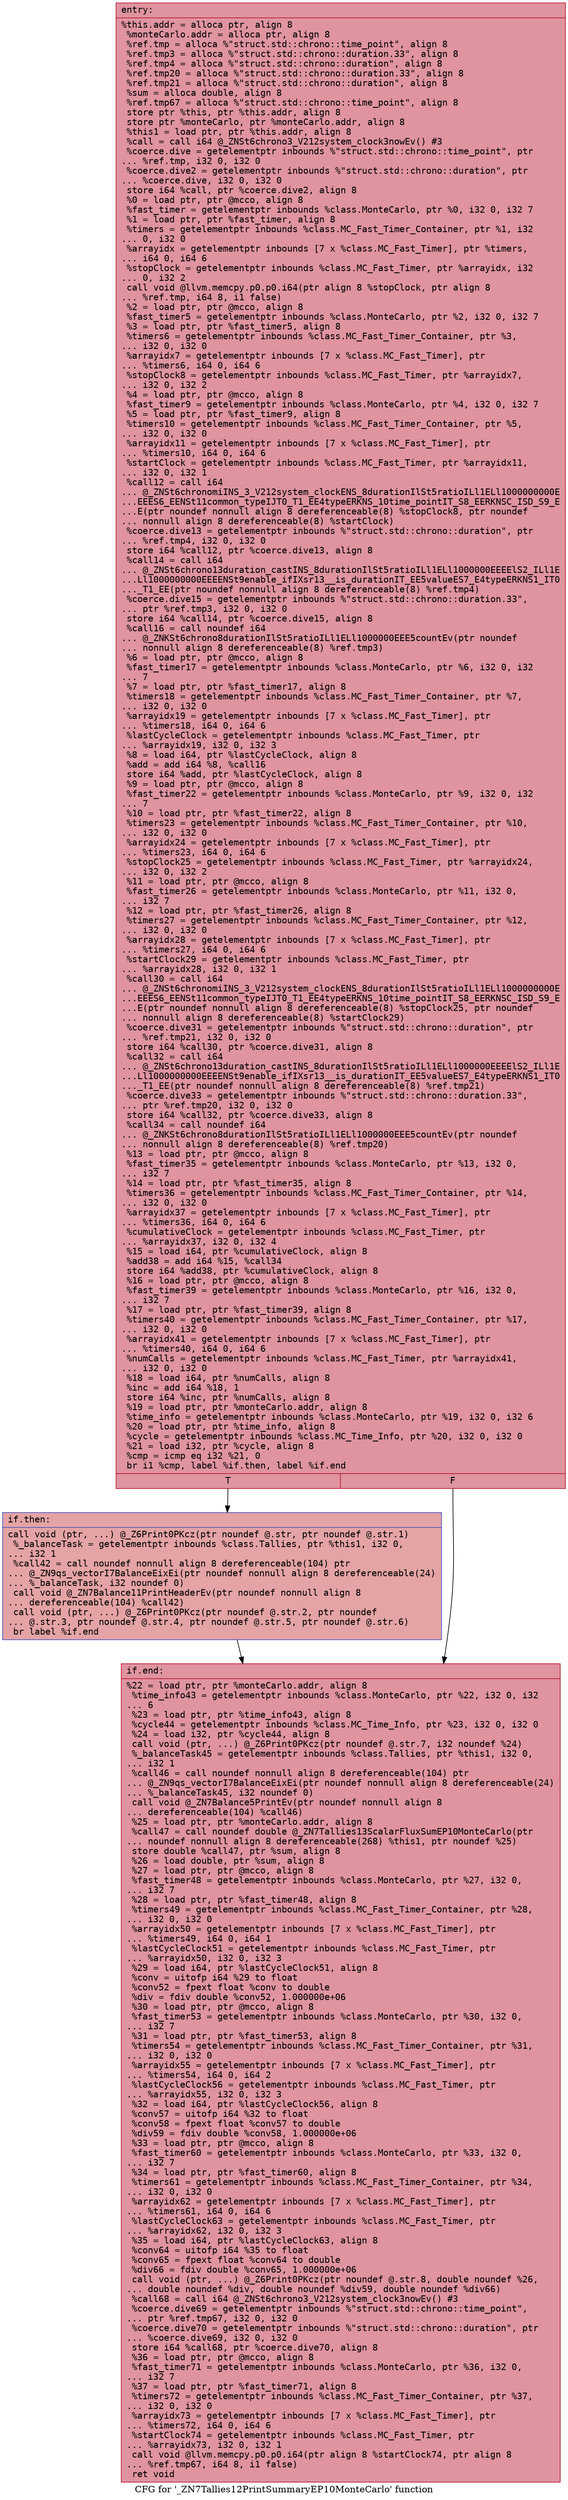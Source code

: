 digraph "CFG for '_ZN7Tallies12PrintSummaryEP10MonteCarlo' function" {
	label="CFG for '_ZN7Tallies12PrintSummaryEP10MonteCarlo' function";

	Node0x556c3c755b70 [shape=record,color="#b70d28ff", style=filled, fillcolor="#b70d2870" fontname="Courier",label="{entry:\l|  %this.addr = alloca ptr, align 8\l  %monteCarlo.addr = alloca ptr, align 8\l  %ref.tmp = alloca %\"struct.std::chrono::time_point\", align 8\l  %ref.tmp3 = alloca %\"struct.std::chrono::duration.33\", align 8\l  %ref.tmp4 = alloca %\"struct.std::chrono::duration\", align 8\l  %ref.tmp20 = alloca %\"struct.std::chrono::duration.33\", align 8\l  %ref.tmp21 = alloca %\"struct.std::chrono::duration\", align 8\l  %sum = alloca double, align 8\l  %ref.tmp67 = alloca %\"struct.std::chrono::time_point\", align 8\l  store ptr %this, ptr %this.addr, align 8\l  store ptr %monteCarlo, ptr %monteCarlo.addr, align 8\l  %this1 = load ptr, ptr %this.addr, align 8\l  %call = call i64 @_ZNSt6chrono3_V212system_clock3nowEv() #3\l  %coerce.dive = getelementptr inbounds %\"struct.std::chrono::time_point\", ptr\l... %ref.tmp, i32 0, i32 0\l  %coerce.dive2 = getelementptr inbounds %\"struct.std::chrono::duration\", ptr\l... %coerce.dive, i32 0, i32 0\l  store i64 %call, ptr %coerce.dive2, align 8\l  %0 = load ptr, ptr @mcco, align 8\l  %fast_timer = getelementptr inbounds %class.MonteCarlo, ptr %0, i32 0, i32 7\l  %1 = load ptr, ptr %fast_timer, align 8\l  %timers = getelementptr inbounds %class.MC_Fast_Timer_Container, ptr %1, i32\l... 0, i32 0\l  %arrayidx = getelementptr inbounds [7 x %class.MC_Fast_Timer], ptr %timers,\l... i64 0, i64 6\l  %stopClock = getelementptr inbounds %class.MC_Fast_Timer, ptr %arrayidx, i32\l... 0, i32 2\l  call void @llvm.memcpy.p0.p0.i64(ptr align 8 %stopClock, ptr align 8\l... %ref.tmp, i64 8, i1 false)\l  %2 = load ptr, ptr @mcco, align 8\l  %fast_timer5 = getelementptr inbounds %class.MonteCarlo, ptr %2, i32 0, i32 7\l  %3 = load ptr, ptr %fast_timer5, align 8\l  %timers6 = getelementptr inbounds %class.MC_Fast_Timer_Container, ptr %3,\l... i32 0, i32 0\l  %arrayidx7 = getelementptr inbounds [7 x %class.MC_Fast_Timer], ptr\l... %timers6, i64 0, i64 6\l  %stopClock8 = getelementptr inbounds %class.MC_Fast_Timer, ptr %arrayidx7,\l... i32 0, i32 2\l  %4 = load ptr, ptr @mcco, align 8\l  %fast_timer9 = getelementptr inbounds %class.MonteCarlo, ptr %4, i32 0, i32 7\l  %5 = load ptr, ptr %fast_timer9, align 8\l  %timers10 = getelementptr inbounds %class.MC_Fast_Timer_Container, ptr %5,\l... i32 0, i32 0\l  %arrayidx11 = getelementptr inbounds [7 x %class.MC_Fast_Timer], ptr\l... %timers10, i64 0, i64 6\l  %startClock = getelementptr inbounds %class.MC_Fast_Timer, ptr %arrayidx11,\l... i32 0, i32 1\l  %call12 = call i64\l... @_ZNSt6chronomiINS_3_V212system_clockENS_8durationIlSt5ratioILl1ELl1000000000E\l...EEES6_EENSt11common_typeIJT0_T1_EE4typeERKNS_10time_pointIT_S8_EERKNSC_ISD_S9_E\l...E(ptr noundef nonnull align 8 dereferenceable(8) %stopClock8, ptr noundef\l... nonnull align 8 dereferenceable(8) %startClock)\l  %coerce.dive13 = getelementptr inbounds %\"struct.std::chrono::duration\", ptr\l... %ref.tmp4, i32 0, i32 0\l  store i64 %call12, ptr %coerce.dive13, align 8\l  %call14 = call i64\l... @_ZNSt6chrono13duration_castINS_8durationIlSt5ratioILl1ELl1000000EEEElS2_ILl1E\l...Ll1000000000EEEENSt9enable_ifIXsr13__is_durationIT_EE5valueES7_E4typeERKNS1_IT0\l..._T1_EE(ptr noundef nonnull align 8 dereferenceable(8) %ref.tmp4)\l  %coerce.dive15 = getelementptr inbounds %\"struct.std::chrono::duration.33\",\l... ptr %ref.tmp3, i32 0, i32 0\l  store i64 %call14, ptr %coerce.dive15, align 8\l  %call16 = call noundef i64\l... @_ZNKSt6chrono8durationIlSt5ratioILl1ELl1000000EEE5countEv(ptr noundef\l... nonnull align 8 dereferenceable(8) %ref.tmp3)\l  %6 = load ptr, ptr @mcco, align 8\l  %fast_timer17 = getelementptr inbounds %class.MonteCarlo, ptr %6, i32 0, i32\l... 7\l  %7 = load ptr, ptr %fast_timer17, align 8\l  %timers18 = getelementptr inbounds %class.MC_Fast_Timer_Container, ptr %7,\l... i32 0, i32 0\l  %arrayidx19 = getelementptr inbounds [7 x %class.MC_Fast_Timer], ptr\l... %timers18, i64 0, i64 6\l  %lastCycleClock = getelementptr inbounds %class.MC_Fast_Timer, ptr\l... %arrayidx19, i32 0, i32 3\l  %8 = load i64, ptr %lastCycleClock, align 8\l  %add = add i64 %8, %call16\l  store i64 %add, ptr %lastCycleClock, align 8\l  %9 = load ptr, ptr @mcco, align 8\l  %fast_timer22 = getelementptr inbounds %class.MonteCarlo, ptr %9, i32 0, i32\l... 7\l  %10 = load ptr, ptr %fast_timer22, align 8\l  %timers23 = getelementptr inbounds %class.MC_Fast_Timer_Container, ptr %10,\l... i32 0, i32 0\l  %arrayidx24 = getelementptr inbounds [7 x %class.MC_Fast_Timer], ptr\l... %timers23, i64 0, i64 6\l  %stopClock25 = getelementptr inbounds %class.MC_Fast_Timer, ptr %arrayidx24,\l... i32 0, i32 2\l  %11 = load ptr, ptr @mcco, align 8\l  %fast_timer26 = getelementptr inbounds %class.MonteCarlo, ptr %11, i32 0,\l... i32 7\l  %12 = load ptr, ptr %fast_timer26, align 8\l  %timers27 = getelementptr inbounds %class.MC_Fast_Timer_Container, ptr %12,\l... i32 0, i32 0\l  %arrayidx28 = getelementptr inbounds [7 x %class.MC_Fast_Timer], ptr\l... %timers27, i64 0, i64 6\l  %startClock29 = getelementptr inbounds %class.MC_Fast_Timer, ptr\l... %arrayidx28, i32 0, i32 1\l  %call30 = call i64\l... @_ZNSt6chronomiINS_3_V212system_clockENS_8durationIlSt5ratioILl1ELl1000000000E\l...EEES6_EENSt11common_typeIJT0_T1_EE4typeERKNS_10time_pointIT_S8_EERKNSC_ISD_S9_E\l...E(ptr noundef nonnull align 8 dereferenceable(8) %stopClock25, ptr noundef\l... nonnull align 8 dereferenceable(8) %startClock29)\l  %coerce.dive31 = getelementptr inbounds %\"struct.std::chrono::duration\", ptr\l... %ref.tmp21, i32 0, i32 0\l  store i64 %call30, ptr %coerce.dive31, align 8\l  %call32 = call i64\l... @_ZNSt6chrono13duration_castINS_8durationIlSt5ratioILl1ELl1000000EEEElS2_ILl1E\l...Ll1000000000EEEENSt9enable_ifIXsr13__is_durationIT_EE5valueES7_E4typeERKNS1_IT0\l..._T1_EE(ptr noundef nonnull align 8 dereferenceable(8) %ref.tmp21)\l  %coerce.dive33 = getelementptr inbounds %\"struct.std::chrono::duration.33\",\l... ptr %ref.tmp20, i32 0, i32 0\l  store i64 %call32, ptr %coerce.dive33, align 8\l  %call34 = call noundef i64\l... @_ZNKSt6chrono8durationIlSt5ratioILl1ELl1000000EEE5countEv(ptr noundef\l... nonnull align 8 dereferenceable(8) %ref.tmp20)\l  %13 = load ptr, ptr @mcco, align 8\l  %fast_timer35 = getelementptr inbounds %class.MonteCarlo, ptr %13, i32 0,\l... i32 7\l  %14 = load ptr, ptr %fast_timer35, align 8\l  %timers36 = getelementptr inbounds %class.MC_Fast_Timer_Container, ptr %14,\l... i32 0, i32 0\l  %arrayidx37 = getelementptr inbounds [7 x %class.MC_Fast_Timer], ptr\l... %timers36, i64 0, i64 6\l  %cumulativeClock = getelementptr inbounds %class.MC_Fast_Timer, ptr\l... %arrayidx37, i32 0, i32 4\l  %15 = load i64, ptr %cumulativeClock, align 8\l  %add38 = add i64 %15, %call34\l  store i64 %add38, ptr %cumulativeClock, align 8\l  %16 = load ptr, ptr @mcco, align 8\l  %fast_timer39 = getelementptr inbounds %class.MonteCarlo, ptr %16, i32 0,\l... i32 7\l  %17 = load ptr, ptr %fast_timer39, align 8\l  %timers40 = getelementptr inbounds %class.MC_Fast_Timer_Container, ptr %17,\l... i32 0, i32 0\l  %arrayidx41 = getelementptr inbounds [7 x %class.MC_Fast_Timer], ptr\l... %timers40, i64 0, i64 6\l  %numCalls = getelementptr inbounds %class.MC_Fast_Timer, ptr %arrayidx41,\l... i32 0, i32 0\l  %18 = load i64, ptr %numCalls, align 8\l  %inc = add i64 %18, 1\l  store i64 %inc, ptr %numCalls, align 8\l  %19 = load ptr, ptr %monteCarlo.addr, align 8\l  %time_info = getelementptr inbounds %class.MonteCarlo, ptr %19, i32 0, i32 6\l  %20 = load ptr, ptr %time_info, align 8\l  %cycle = getelementptr inbounds %class.MC_Time_Info, ptr %20, i32 0, i32 0\l  %21 = load i32, ptr %cycle, align 8\l  %cmp = icmp eq i32 %21, 0\l  br i1 %cmp, label %if.then, label %if.end\l|{<s0>T|<s1>F}}"];
	Node0x556c3c755b70:s0 -> Node0x556c3c7577c0[tooltip="entry -> if.then\nProbability 37.50%" ];
	Node0x556c3c755b70:s1 -> Node0x556c3c75b2c0[tooltip="entry -> if.end\nProbability 62.50%" ];
	Node0x556c3c7577c0 [shape=record,color="#3d50c3ff", style=filled, fillcolor="#c32e3170" fontname="Courier",label="{if.then:\l|  call void (ptr, ...) @_Z6Print0PKcz(ptr noundef @.str, ptr noundef @.str.1)\l  %_balanceTask = getelementptr inbounds %class.Tallies, ptr %this1, i32 0,\l... i32 1\l  %call42 = call noundef nonnull align 8 dereferenceable(104) ptr\l... @_ZN9qs_vectorI7BalanceEixEi(ptr noundef nonnull align 8 dereferenceable(24)\l... %_balanceTask, i32 noundef 0)\l  call void @_ZN7Balance11PrintHeaderEv(ptr noundef nonnull align 8\l... dereferenceable(104) %call42)\l  call void (ptr, ...) @_Z6Print0PKcz(ptr noundef @.str.2, ptr noundef\l... @.str.3, ptr noundef @.str.4, ptr noundef @.str.5, ptr noundef @.str.6)\l  br label %if.end\l}"];
	Node0x556c3c7577c0 -> Node0x556c3c75b2c0[tooltip="if.then -> if.end\nProbability 100.00%" ];
	Node0x556c3c75b2c0 [shape=record,color="#b70d28ff", style=filled, fillcolor="#b70d2870" fontname="Courier",label="{if.end:\l|  %22 = load ptr, ptr %monteCarlo.addr, align 8\l  %time_info43 = getelementptr inbounds %class.MonteCarlo, ptr %22, i32 0, i32\l... 6\l  %23 = load ptr, ptr %time_info43, align 8\l  %cycle44 = getelementptr inbounds %class.MC_Time_Info, ptr %23, i32 0, i32 0\l  %24 = load i32, ptr %cycle44, align 8\l  call void (ptr, ...) @_Z6Print0PKcz(ptr noundef @.str.7, i32 noundef %24)\l  %_balanceTask45 = getelementptr inbounds %class.Tallies, ptr %this1, i32 0,\l... i32 1\l  %call46 = call noundef nonnull align 8 dereferenceable(104) ptr\l... @_ZN9qs_vectorI7BalanceEixEi(ptr noundef nonnull align 8 dereferenceable(24)\l... %_balanceTask45, i32 noundef 0)\l  call void @_ZN7Balance5PrintEv(ptr noundef nonnull align 8\l... dereferenceable(104) %call46)\l  %25 = load ptr, ptr %monteCarlo.addr, align 8\l  %call47 = call noundef double @_ZN7Tallies13ScalarFluxSumEP10MonteCarlo(ptr\l... noundef nonnull align 8 dereferenceable(268) %this1, ptr noundef %25)\l  store double %call47, ptr %sum, align 8\l  %26 = load double, ptr %sum, align 8\l  %27 = load ptr, ptr @mcco, align 8\l  %fast_timer48 = getelementptr inbounds %class.MonteCarlo, ptr %27, i32 0,\l... i32 7\l  %28 = load ptr, ptr %fast_timer48, align 8\l  %timers49 = getelementptr inbounds %class.MC_Fast_Timer_Container, ptr %28,\l... i32 0, i32 0\l  %arrayidx50 = getelementptr inbounds [7 x %class.MC_Fast_Timer], ptr\l... %timers49, i64 0, i64 1\l  %lastCycleClock51 = getelementptr inbounds %class.MC_Fast_Timer, ptr\l... %arrayidx50, i32 0, i32 3\l  %29 = load i64, ptr %lastCycleClock51, align 8\l  %conv = uitofp i64 %29 to float\l  %conv52 = fpext float %conv to double\l  %div = fdiv double %conv52, 1.000000e+06\l  %30 = load ptr, ptr @mcco, align 8\l  %fast_timer53 = getelementptr inbounds %class.MonteCarlo, ptr %30, i32 0,\l... i32 7\l  %31 = load ptr, ptr %fast_timer53, align 8\l  %timers54 = getelementptr inbounds %class.MC_Fast_Timer_Container, ptr %31,\l... i32 0, i32 0\l  %arrayidx55 = getelementptr inbounds [7 x %class.MC_Fast_Timer], ptr\l... %timers54, i64 0, i64 2\l  %lastCycleClock56 = getelementptr inbounds %class.MC_Fast_Timer, ptr\l... %arrayidx55, i32 0, i32 3\l  %32 = load i64, ptr %lastCycleClock56, align 8\l  %conv57 = uitofp i64 %32 to float\l  %conv58 = fpext float %conv57 to double\l  %div59 = fdiv double %conv58, 1.000000e+06\l  %33 = load ptr, ptr @mcco, align 8\l  %fast_timer60 = getelementptr inbounds %class.MonteCarlo, ptr %33, i32 0,\l... i32 7\l  %34 = load ptr, ptr %fast_timer60, align 8\l  %timers61 = getelementptr inbounds %class.MC_Fast_Timer_Container, ptr %34,\l... i32 0, i32 0\l  %arrayidx62 = getelementptr inbounds [7 x %class.MC_Fast_Timer], ptr\l... %timers61, i64 0, i64 6\l  %lastCycleClock63 = getelementptr inbounds %class.MC_Fast_Timer, ptr\l... %arrayidx62, i32 0, i32 3\l  %35 = load i64, ptr %lastCycleClock63, align 8\l  %conv64 = uitofp i64 %35 to float\l  %conv65 = fpext float %conv64 to double\l  %div66 = fdiv double %conv65, 1.000000e+06\l  call void (ptr, ...) @_Z6Print0PKcz(ptr noundef @.str.8, double noundef %26,\l... double noundef %div, double noundef %div59, double noundef %div66)\l  %call68 = call i64 @_ZNSt6chrono3_V212system_clock3nowEv() #3\l  %coerce.dive69 = getelementptr inbounds %\"struct.std::chrono::time_point\",\l... ptr %ref.tmp67, i32 0, i32 0\l  %coerce.dive70 = getelementptr inbounds %\"struct.std::chrono::duration\", ptr\l... %coerce.dive69, i32 0, i32 0\l  store i64 %call68, ptr %coerce.dive70, align 8\l  %36 = load ptr, ptr @mcco, align 8\l  %fast_timer71 = getelementptr inbounds %class.MonteCarlo, ptr %36, i32 0,\l... i32 7\l  %37 = load ptr, ptr %fast_timer71, align 8\l  %timers72 = getelementptr inbounds %class.MC_Fast_Timer_Container, ptr %37,\l... i32 0, i32 0\l  %arrayidx73 = getelementptr inbounds [7 x %class.MC_Fast_Timer], ptr\l... %timers72, i64 0, i64 6\l  %startClock74 = getelementptr inbounds %class.MC_Fast_Timer, ptr\l... %arrayidx73, i32 0, i32 1\l  call void @llvm.memcpy.p0.p0.i64(ptr align 8 %startClock74, ptr align 8\l... %ref.tmp67, i64 8, i1 false)\l  ret void\l}"];
}
